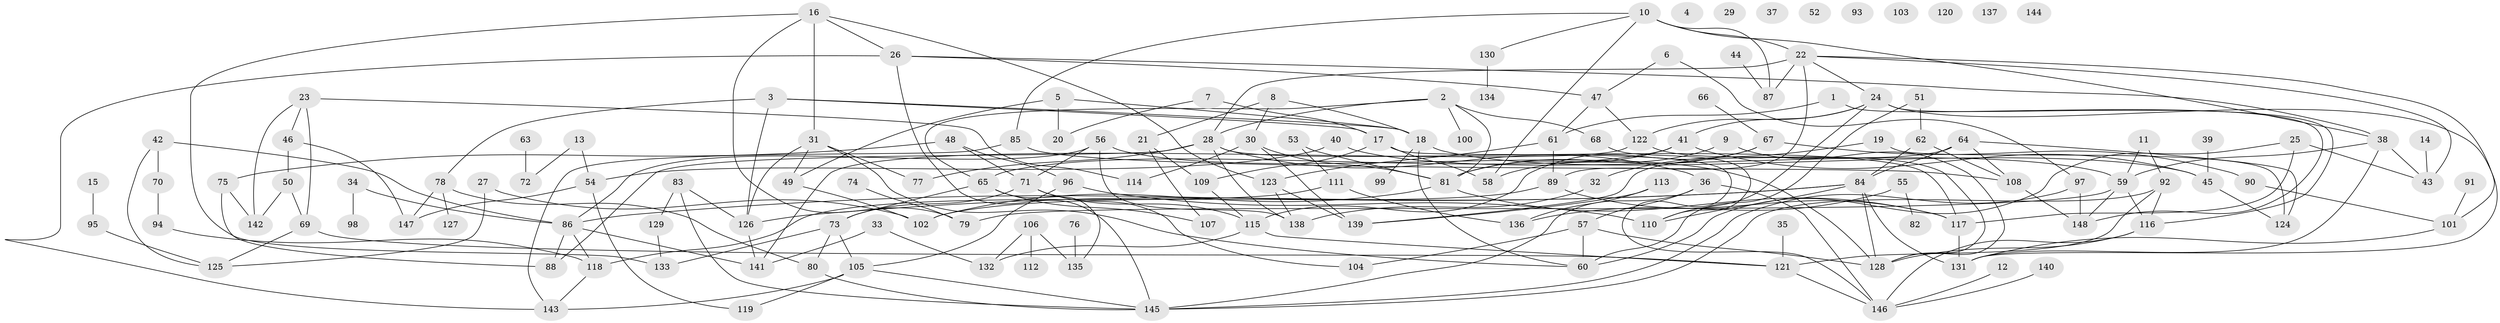 // Generated by graph-tools (version 1.1) at 2025/25/03/09/25 03:25:19]
// undirected, 148 vertices, 228 edges
graph export_dot {
graph [start="1"]
  node [color=gray90,style=filled];
  1;
  2;
  3;
  4;
  5;
  6;
  7;
  8;
  9;
  10;
  11;
  12;
  13;
  14;
  15;
  16;
  17;
  18;
  19;
  20;
  21;
  22;
  23;
  24;
  25;
  26;
  27;
  28;
  29;
  30;
  31;
  32;
  33;
  34;
  35;
  36;
  37;
  38;
  39;
  40;
  41;
  42;
  43;
  44;
  45;
  46;
  47;
  48;
  49;
  50;
  51;
  52;
  53;
  54;
  55;
  56;
  57;
  58;
  59;
  60;
  61;
  62;
  63;
  64;
  65;
  66;
  67;
  68;
  69;
  70;
  71;
  72;
  73;
  74;
  75;
  76;
  77;
  78;
  79;
  80;
  81;
  82;
  83;
  84;
  85;
  86;
  87;
  88;
  89;
  90;
  91;
  92;
  93;
  94;
  95;
  96;
  97;
  98;
  99;
  100;
  101;
  102;
  103;
  104;
  105;
  106;
  107;
  108;
  109;
  110;
  111;
  112;
  113;
  114;
  115;
  116;
  117;
  118;
  119;
  120;
  121;
  122;
  123;
  124;
  125;
  126;
  127;
  128;
  129;
  130;
  131;
  132;
  133;
  134;
  135;
  136;
  137;
  138;
  139;
  140;
  141;
  142;
  143;
  144;
  145;
  146;
  147;
  148;
  1 -- 61;
  1 -- 148;
  2 -- 28;
  2 -- 65;
  2 -- 68;
  2 -- 81;
  2 -- 100;
  3 -- 17;
  3 -- 18;
  3 -- 78;
  3 -- 126;
  5 -- 18;
  5 -- 20;
  5 -- 49;
  6 -- 47;
  6 -- 97;
  7 -- 17;
  7 -- 20;
  8 -- 18;
  8 -- 21;
  8 -- 30;
  9 -- 58;
  9 -- 128;
  10 -- 22;
  10 -- 38;
  10 -- 58;
  10 -- 85;
  10 -- 87;
  10 -- 130;
  11 -- 59;
  11 -- 92;
  12 -- 146;
  13 -- 54;
  13 -- 72;
  14 -- 43;
  15 -- 95;
  16 -- 26;
  16 -- 31;
  16 -- 79;
  16 -- 123;
  16 -- 133;
  17 -- 58;
  17 -- 109;
  17 -- 146;
  18 -- 45;
  18 -- 60;
  18 -- 99;
  19 -- 32;
  19 -- 124;
  21 -- 107;
  21 -- 109;
  22 -- 24;
  22 -- 28;
  22 -- 43;
  22 -- 87;
  22 -- 89;
  22 -- 101;
  23 -- 46;
  23 -- 69;
  23 -- 114;
  23 -- 142;
  24 -- 41;
  24 -- 110;
  24 -- 116;
  24 -- 122;
  24 -- 131;
  25 -- 43;
  25 -- 60;
  25 -- 117;
  26 -- 38;
  26 -- 47;
  26 -- 143;
  26 -- 145;
  27 -- 102;
  27 -- 125;
  28 -- 36;
  28 -- 77;
  28 -- 88;
  28 -- 117;
  28 -- 138;
  30 -- 81;
  30 -- 114;
  30 -- 139;
  31 -- 49;
  31 -- 60;
  31 -- 77;
  31 -- 126;
  32 -- 138;
  33 -- 132;
  33 -- 141;
  34 -- 86;
  34 -- 98;
  35 -- 121;
  36 -- 57;
  36 -- 145;
  36 -- 146;
  38 -- 43;
  38 -- 59;
  38 -- 131;
  39 -- 45;
  40 -- 54;
  40 -- 59;
  41 -- 45;
  41 -- 65;
  41 -- 81;
  42 -- 70;
  42 -- 86;
  42 -- 125;
  44 -- 87;
  45 -- 124;
  46 -- 50;
  46 -- 147;
  47 -- 61;
  47 -- 122;
  48 -- 71;
  48 -- 75;
  48 -- 96;
  49 -- 102;
  50 -- 69;
  50 -- 142;
  51 -- 60;
  51 -- 62;
  53 -- 81;
  53 -- 111;
  54 -- 119;
  54 -- 147;
  55 -- 82;
  55 -- 136;
  56 -- 71;
  56 -- 86;
  56 -- 128;
  56 -- 138;
  57 -- 60;
  57 -- 104;
  57 -- 128;
  59 -- 79;
  59 -- 116;
  59 -- 148;
  61 -- 89;
  61 -- 123;
  62 -- 84;
  62 -- 108;
  63 -- 72;
  64 -- 84;
  64 -- 108;
  64 -- 124;
  64 -- 139;
  65 -- 73;
  65 -- 107;
  65 -- 135;
  66 -- 67;
  67 -- 81;
  67 -- 90;
  67 -- 115;
  68 -- 110;
  69 -- 121;
  69 -- 125;
  70 -- 94;
  71 -- 73;
  71 -- 104;
  71 -- 115;
  73 -- 80;
  73 -- 105;
  73 -- 133;
  74 -- 79;
  75 -- 88;
  75 -- 142;
  76 -- 135;
  78 -- 80;
  78 -- 127;
  78 -- 147;
  80 -- 145;
  81 -- 102;
  81 -- 117;
  83 -- 126;
  83 -- 129;
  83 -- 145;
  84 -- 86;
  84 -- 110;
  84 -- 126;
  84 -- 128;
  84 -- 131;
  85 -- 108;
  85 -- 143;
  86 -- 88;
  86 -- 118;
  86 -- 141;
  89 -- 102;
  89 -- 117;
  90 -- 101;
  91 -- 101;
  92 -- 116;
  92 -- 121;
  92 -- 145;
  94 -- 118;
  95 -- 125;
  96 -- 105;
  96 -- 110;
  97 -- 145;
  97 -- 148;
  101 -- 131;
  105 -- 119;
  105 -- 143;
  105 -- 145;
  106 -- 112;
  106 -- 132;
  106 -- 135;
  108 -- 148;
  109 -- 115;
  111 -- 118;
  111 -- 136;
  113 -- 136;
  113 -- 139;
  115 -- 121;
  115 -- 132;
  116 -- 128;
  116 -- 146;
  117 -- 131;
  118 -- 143;
  121 -- 146;
  122 -- 128;
  122 -- 141;
  123 -- 138;
  123 -- 139;
  126 -- 141;
  129 -- 133;
  130 -- 134;
  140 -- 146;
}
